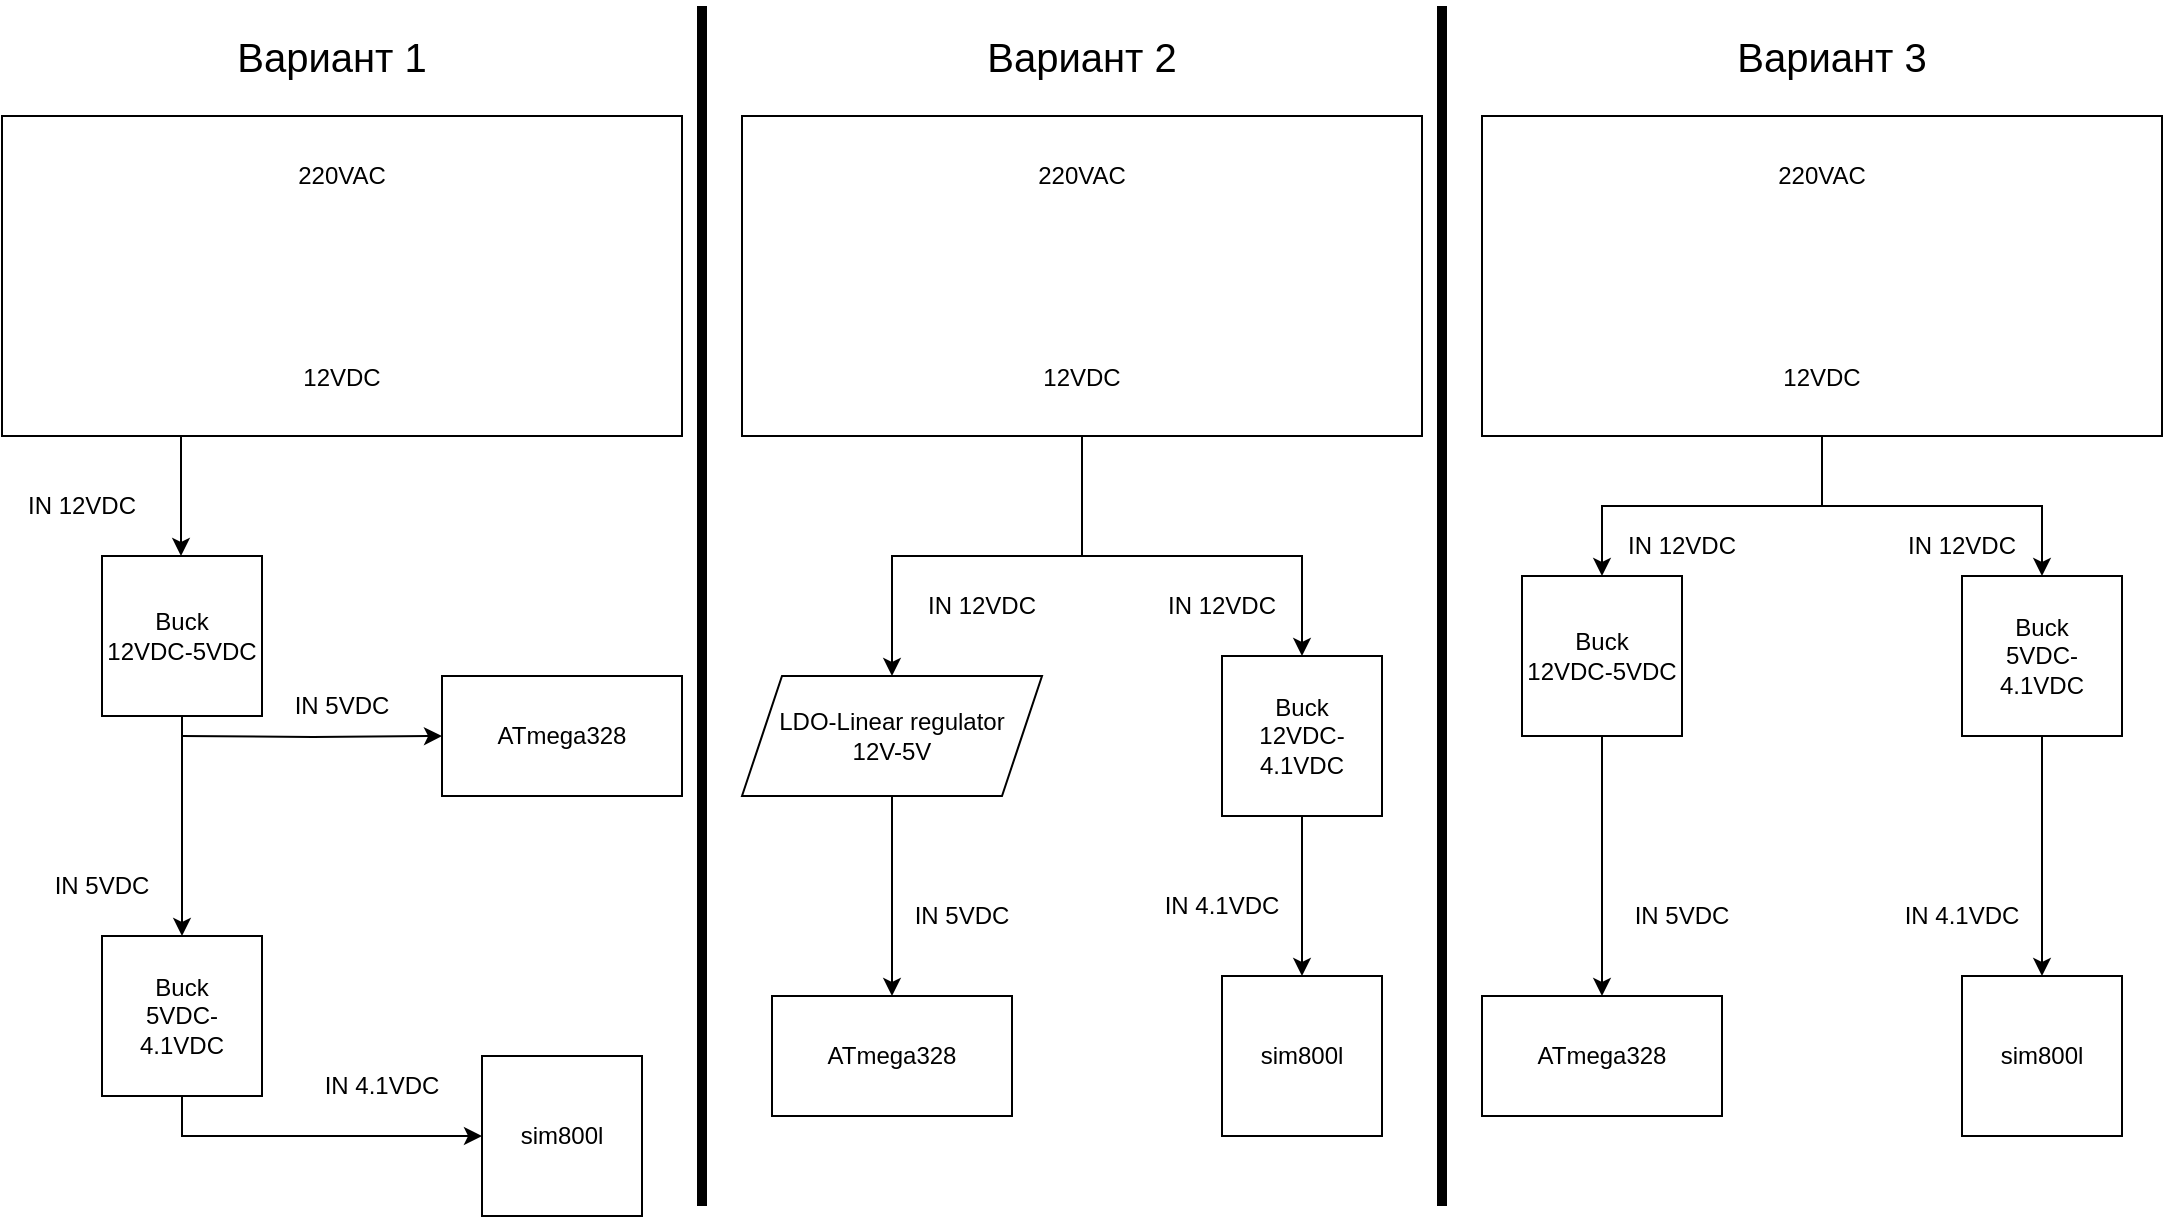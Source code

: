 <mxfile version="26.0.8">
  <diagram name="Page-1" id="Vm4hDieU4LicBKboQY89">
    <mxGraphModel dx="14" dy="638" grid="1" gridSize="10" guides="1" tooltips="1" connect="1" arrows="1" fold="1" page="1" pageScale="1" pageWidth="1100" pageHeight="850" math="0" shadow="0">
      <root>
        <mxCell id="0" />
        <mxCell id="1" parent="0" />
        <mxCell id="bgCyx2XPetGXuK7i7sd4-3" value="ATmega328" style="rounded=0;whiteSpace=wrap;html=1;" vertex="1" parent="1">
          <mxGeometry x="1330" y="435" width="120" height="60" as="geometry" />
        </mxCell>
        <mxCell id="bgCyx2XPetGXuK7i7sd4-4" value="sim800l" style="whiteSpace=wrap;html=1;aspect=fixed;" vertex="1" parent="1">
          <mxGeometry x="1350" y="625" width="80" height="80" as="geometry" />
        </mxCell>
        <mxCell id="bgCyx2XPetGXuK7i7sd4-54" style="edgeStyle=orthogonalEdgeStyle;rounded=0;orthogonalLoop=1;jettySize=auto;html=1;exitX=0.5;exitY=1;exitDx=0;exitDy=0;entryX=0.5;entryY=0;entryDx=0;entryDy=0;" edge="1" parent="1" source="bgCyx2XPetGXuK7i7sd4-7" target="bgCyx2XPetGXuK7i7sd4-9">
          <mxGeometry relative="1" as="geometry" />
        </mxCell>
        <mxCell id="bgCyx2XPetGXuK7i7sd4-55" style="edgeStyle=orthogonalEdgeStyle;rounded=0;orthogonalLoop=1;jettySize=auto;html=1;exitX=0.5;exitY=1;exitDx=0;exitDy=0;entryX=0;entryY=0.5;entryDx=0;entryDy=0;" edge="1" parent="1" target="bgCyx2XPetGXuK7i7sd4-3">
          <mxGeometry relative="1" as="geometry">
            <mxPoint x="1200" y="465" as="sourcePoint" />
            <mxPoint x="1280" y="435" as="targetPoint" />
          </mxGeometry>
        </mxCell>
        <mxCell id="bgCyx2XPetGXuK7i7sd4-7" value="Buck&lt;div&gt;12VDC-5VDC&lt;/div&gt;" style="whiteSpace=wrap;html=1;aspect=fixed;" vertex="1" parent="1">
          <mxGeometry x="1160" y="375" width="80" height="80" as="geometry" />
        </mxCell>
        <mxCell id="bgCyx2XPetGXuK7i7sd4-56" style="edgeStyle=orthogonalEdgeStyle;rounded=0;orthogonalLoop=1;jettySize=auto;html=1;exitX=0.5;exitY=1;exitDx=0;exitDy=0;entryX=0;entryY=0.5;entryDx=0;entryDy=0;" edge="1" parent="1" source="bgCyx2XPetGXuK7i7sd4-9" target="bgCyx2XPetGXuK7i7sd4-4">
          <mxGeometry relative="1" as="geometry" />
        </mxCell>
        <mxCell id="bgCyx2XPetGXuK7i7sd4-9" value="Buck&lt;div&gt;5VDC-4.1VDC&lt;/div&gt;" style="whiteSpace=wrap;html=1;aspect=fixed;" vertex="1" parent="1">
          <mxGeometry x="1160" y="565" width="80" height="80" as="geometry" />
        </mxCell>
        <mxCell id="bgCyx2XPetGXuK7i7sd4-10" value="IN 4.1VDC" style="text;html=1;align=center;verticalAlign=middle;whiteSpace=wrap;rounded=0;" vertex="1" parent="1">
          <mxGeometry x="1270" y="625" width="60" height="30" as="geometry" />
        </mxCell>
        <mxCell id="bgCyx2XPetGXuK7i7sd4-11" value="IN 5VDC" style="text;html=1;align=center;verticalAlign=middle;whiteSpace=wrap;rounded=0;" vertex="1" parent="1">
          <mxGeometry x="1130" y="525" width="60" height="30" as="geometry" />
        </mxCell>
        <mxCell id="bgCyx2XPetGXuK7i7sd4-12" value="IN 12VDC" style="text;html=1;align=center;verticalAlign=middle;whiteSpace=wrap;rounded=0;" vertex="1" parent="1">
          <mxGeometry x="1120" y="335" width="60" height="30" as="geometry" />
        </mxCell>
        <mxCell id="bgCyx2XPetGXuK7i7sd4-13" value="IN 5VDC" style="text;html=1;align=center;verticalAlign=middle;whiteSpace=wrap;rounded=0;" vertex="1" parent="1">
          <mxGeometry x="1250" y="435" width="60" height="30" as="geometry" />
        </mxCell>
        <mxCell id="bgCyx2XPetGXuK7i7sd4-17" value="ATmega328" style="rounded=0;whiteSpace=wrap;html=1;" vertex="1" parent="1">
          <mxGeometry x="1495" y="595" width="120" height="60" as="geometry" />
        </mxCell>
        <mxCell id="bgCyx2XPetGXuK7i7sd4-18" value="sim800l" style="whiteSpace=wrap;html=1;aspect=fixed;" vertex="1" parent="1">
          <mxGeometry x="1720" y="585" width="80" height="80" as="geometry" />
        </mxCell>
        <mxCell id="bgCyx2XPetGXuK7i7sd4-50" style="edgeStyle=orthogonalEdgeStyle;rounded=0;orthogonalLoop=1;jettySize=auto;html=1;exitX=0.5;exitY=1;exitDx=0;exitDy=0;" edge="1" parent="1" source="bgCyx2XPetGXuK7i7sd4-20" target="bgCyx2XPetGXuK7i7sd4-18">
          <mxGeometry relative="1" as="geometry" />
        </mxCell>
        <mxCell id="bgCyx2XPetGXuK7i7sd4-20" value="Buck&lt;div&gt;12VDC-4.1VDC&lt;/div&gt;" style="whiteSpace=wrap;html=1;aspect=fixed;" vertex="1" parent="1">
          <mxGeometry x="1720" y="425" width="80" height="80" as="geometry" />
        </mxCell>
        <mxCell id="bgCyx2XPetGXuK7i7sd4-21" value="IN 4.1VDC" style="text;html=1;align=center;verticalAlign=middle;whiteSpace=wrap;rounded=0;" vertex="1" parent="1">
          <mxGeometry x="1690" y="535" width="60" height="30" as="geometry" />
        </mxCell>
        <mxCell id="bgCyx2XPetGXuK7i7sd4-22" value="IN 5VDC" style="text;html=1;align=center;verticalAlign=middle;whiteSpace=wrap;rounded=0;" vertex="1" parent="1">
          <mxGeometry x="1560" y="540" width="60" height="30" as="geometry" />
        </mxCell>
        <mxCell id="bgCyx2XPetGXuK7i7sd4-49" style="edgeStyle=orthogonalEdgeStyle;rounded=0;orthogonalLoop=1;jettySize=auto;html=1;exitX=0.5;exitY=1;exitDx=0;exitDy=0;entryX=0.5;entryY=0;entryDx=0;entryDy=0;" edge="1" parent="1" source="bgCyx2XPetGXuK7i7sd4-24" target="bgCyx2XPetGXuK7i7sd4-17">
          <mxGeometry relative="1" as="geometry" />
        </mxCell>
        <mxCell id="bgCyx2XPetGXuK7i7sd4-24" value="LDO-Linear regulator&lt;div&gt;12V-5V&lt;/div&gt;" style="shape=parallelogram;perimeter=parallelogramPerimeter;whiteSpace=wrap;html=1;fixedSize=1;" vertex="1" parent="1">
          <mxGeometry x="1480" y="435" width="150" height="60" as="geometry" />
        </mxCell>
        <mxCell id="bgCyx2XPetGXuK7i7sd4-25" value="IN 12VDC" style="text;html=1;align=center;verticalAlign=middle;whiteSpace=wrap;rounded=0;" vertex="1" parent="1">
          <mxGeometry x="1690" y="385" width="60" height="30" as="geometry" />
        </mxCell>
        <mxCell id="bgCyx2XPetGXuK7i7sd4-26" value="IN 12VDC" style="text;html=1;align=center;verticalAlign=middle;whiteSpace=wrap;rounded=0;" vertex="1" parent="1">
          <mxGeometry x="1570" y="385" width="60" height="30" as="geometry" />
        </mxCell>
        <mxCell id="bgCyx2XPetGXuK7i7sd4-30" value="ATmega328" style="rounded=0;whiteSpace=wrap;html=1;" vertex="1" parent="1">
          <mxGeometry x="1850" y="595" width="120" height="60" as="geometry" />
        </mxCell>
        <mxCell id="bgCyx2XPetGXuK7i7sd4-31" value="sim800l" style="whiteSpace=wrap;html=1;aspect=fixed;" vertex="1" parent="1">
          <mxGeometry x="2090" y="585" width="80" height="80" as="geometry" />
        </mxCell>
        <mxCell id="bgCyx2XPetGXuK7i7sd4-47" style="edgeStyle=orthogonalEdgeStyle;rounded=0;orthogonalLoop=1;jettySize=auto;html=1;exitX=0.5;exitY=1;exitDx=0;exitDy=0;entryX=0.5;entryY=0;entryDx=0;entryDy=0;" edge="1" parent="1" source="bgCyx2XPetGXuK7i7sd4-33" target="bgCyx2XPetGXuK7i7sd4-30">
          <mxGeometry relative="1" as="geometry" />
        </mxCell>
        <mxCell id="bgCyx2XPetGXuK7i7sd4-33" value="Buck&lt;div&gt;12VDC-5VDC&lt;/div&gt;" style="whiteSpace=wrap;html=1;aspect=fixed;" vertex="1" parent="1">
          <mxGeometry x="1870" y="385" width="80" height="80" as="geometry" />
        </mxCell>
        <mxCell id="bgCyx2XPetGXuK7i7sd4-48" style="edgeStyle=orthogonalEdgeStyle;rounded=0;orthogonalLoop=1;jettySize=auto;html=1;exitX=0.5;exitY=1;exitDx=0;exitDy=0;entryX=0.5;entryY=0;entryDx=0;entryDy=0;" edge="1" parent="1" source="bgCyx2XPetGXuK7i7sd4-35" target="bgCyx2XPetGXuK7i7sd4-31">
          <mxGeometry relative="1" as="geometry">
            <mxPoint x="2180" y="535" as="targetPoint" />
          </mxGeometry>
        </mxCell>
        <mxCell id="bgCyx2XPetGXuK7i7sd4-35" value="Buck&lt;div&gt;5VDC-4.1VDC&lt;/div&gt;" style="whiteSpace=wrap;html=1;aspect=fixed;" vertex="1" parent="1">
          <mxGeometry x="2090" y="385" width="80" height="80" as="geometry" />
        </mxCell>
        <mxCell id="bgCyx2XPetGXuK7i7sd4-36" value="IN 4.1VDC" style="text;html=1;align=center;verticalAlign=middle;whiteSpace=wrap;rounded=0;" vertex="1" parent="1">
          <mxGeometry x="2060" y="540" width="60" height="30" as="geometry" />
        </mxCell>
        <mxCell id="bgCyx2XPetGXuK7i7sd4-37" value="IN 5VDC" style="text;html=1;align=center;verticalAlign=middle;whiteSpace=wrap;rounded=0;" vertex="1" parent="1">
          <mxGeometry x="1920" y="540" width="60" height="30" as="geometry" />
        </mxCell>
        <mxCell id="bgCyx2XPetGXuK7i7sd4-38" value="IN 12VDC" style="text;html=1;align=center;verticalAlign=middle;whiteSpace=wrap;rounded=0;" vertex="1" parent="1">
          <mxGeometry x="1920" y="355" width="60" height="30" as="geometry" />
        </mxCell>
        <mxCell id="bgCyx2XPetGXuK7i7sd4-39" value="IN 12VDC" style="text;html=1;align=center;verticalAlign=middle;whiteSpace=wrap;rounded=0;" vertex="1" parent="1">
          <mxGeometry x="2060" y="355" width="60" height="30" as="geometry" />
        </mxCell>
        <mxCell id="bgCyx2XPetGXuK7i7sd4-45" style="edgeStyle=orthogonalEdgeStyle;rounded=0;orthogonalLoop=1;jettySize=auto;html=1;exitX=1;exitY=0.5;exitDx=0;exitDy=0;entryX=0.5;entryY=0;entryDx=0;entryDy=0;" edge="1" parent="1" source="bgCyx2XPetGXuK7i7sd4-42" target="bgCyx2XPetGXuK7i7sd4-33">
          <mxGeometry relative="1" as="geometry" />
        </mxCell>
        <mxCell id="bgCyx2XPetGXuK7i7sd4-46" style="edgeStyle=orthogonalEdgeStyle;rounded=0;orthogonalLoop=1;jettySize=auto;html=1;exitX=1;exitY=0.5;exitDx=0;exitDy=0;" edge="1" parent="1" source="bgCyx2XPetGXuK7i7sd4-42" target="bgCyx2XPetGXuK7i7sd4-35">
          <mxGeometry relative="1" as="geometry" />
        </mxCell>
        <mxCell id="bgCyx2XPetGXuK7i7sd4-42" value="&lt;div&gt;220VAC&lt;/div&gt;&lt;div&gt;&lt;br&gt;&lt;/div&gt;&lt;div&gt;&lt;br&gt;&lt;/div&gt;&lt;div&gt;&lt;br&gt;&lt;/div&gt;&lt;div&gt;&lt;br&gt;&lt;/div&gt;&lt;div&gt;&lt;br&gt;&lt;/div&gt;&lt;div&gt;&lt;br&gt;&lt;/div&gt;&lt;div&gt;12VDC&lt;/div&gt;" style="rounded=0;whiteSpace=wrap;html=1;direction=south;" vertex="1" parent="1">
          <mxGeometry x="1850" y="155" width="340" height="160" as="geometry" />
        </mxCell>
        <mxCell id="bgCyx2XPetGXuK7i7sd4-57" style="edgeStyle=orthogonalEdgeStyle;rounded=0;orthogonalLoop=1;jettySize=auto;html=1;" edge="1" parent="1">
          <mxGeometry relative="1" as="geometry">
            <mxPoint x="1199.5" y="315" as="sourcePoint" />
            <mxPoint x="1199.5" y="375" as="targetPoint" />
            <Array as="points">
              <mxPoint x="1199.5" y="345" />
              <mxPoint x="1199.5" y="345" />
            </Array>
          </mxGeometry>
        </mxCell>
        <mxCell id="bgCyx2XPetGXuK7i7sd4-43" value="&lt;div&gt;220VAC&lt;/div&gt;&lt;div&gt;&lt;br&gt;&lt;/div&gt;&lt;div&gt;&lt;br&gt;&lt;/div&gt;&lt;div&gt;&lt;br&gt;&lt;/div&gt;&lt;div&gt;&lt;br&gt;&lt;/div&gt;&lt;div&gt;&lt;br&gt;&lt;/div&gt;&lt;div&gt;&lt;br&gt;&lt;/div&gt;&lt;div&gt;12VDC&lt;/div&gt;" style="rounded=0;whiteSpace=wrap;html=1;direction=south;" vertex="1" parent="1">
          <mxGeometry x="1110" y="155" width="340" height="160" as="geometry" />
        </mxCell>
        <mxCell id="bgCyx2XPetGXuK7i7sd4-51" style="edgeStyle=orthogonalEdgeStyle;rounded=0;orthogonalLoop=1;jettySize=auto;html=1;exitX=1;exitY=0.5;exitDx=0;exitDy=0;entryX=0.5;entryY=0;entryDx=0;entryDy=0;" edge="1" parent="1" source="bgCyx2XPetGXuK7i7sd4-44" target="bgCyx2XPetGXuK7i7sd4-24">
          <mxGeometry relative="1" as="geometry">
            <Array as="points">
              <mxPoint x="1650" y="375" />
              <mxPoint x="1555" y="375" />
            </Array>
          </mxGeometry>
        </mxCell>
        <mxCell id="bgCyx2XPetGXuK7i7sd4-52" style="edgeStyle=orthogonalEdgeStyle;rounded=0;orthogonalLoop=1;jettySize=auto;html=1;exitX=1;exitY=0.5;exitDx=0;exitDy=0;entryX=0.5;entryY=0;entryDx=0;entryDy=0;" edge="1" parent="1" source="bgCyx2XPetGXuK7i7sd4-44" target="bgCyx2XPetGXuK7i7sd4-20">
          <mxGeometry relative="1" as="geometry">
            <Array as="points">
              <mxPoint x="1650" y="375" />
              <mxPoint x="1760" y="375" />
            </Array>
          </mxGeometry>
        </mxCell>
        <mxCell id="bgCyx2XPetGXuK7i7sd4-44" value="&lt;div&gt;220VAC&lt;/div&gt;&lt;div&gt;&lt;br&gt;&lt;/div&gt;&lt;div&gt;&lt;br&gt;&lt;/div&gt;&lt;div&gt;&lt;br&gt;&lt;/div&gt;&lt;div&gt;&lt;br&gt;&lt;/div&gt;&lt;div&gt;&lt;br&gt;&lt;/div&gt;&lt;div&gt;&lt;br&gt;&lt;/div&gt;&lt;div&gt;12VDC&lt;/div&gt;" style="rounded=0;whiteSpace=wrap;html=1;direction=south;" vertex="1" parent="1">
          <mxGeometry x="1480" y="155" width="340" height="160" as="geometry" />
        </mxCell>
        <mxCell id="bgCyx2XPetGXuK7i7sd4-58" value="" style="endArrow=none;html=1;rounded=0;strokeWidth=5;" edge="1" parent="1">
          <mxGeometry width="50" height="50" relative="1" as="geometry">
            <mxPoint x="1460" y="700" as="sourcePoint" />
            <mxPoint x="1460" y="100" as="targetPoint" />
          </mxGeometry>
        </mxCell>
        <mxCell id="bgCyx2XPetGXuK7i7sd4-59" value="" style="endArrow=none;html=1;rounded=0;strokeWidth=5;" edge="1" parent="1">
          <mxGeometry width="50" height="50" relative="1" as="geometry">
            <mxPoint x="1830" y="700" as="sourcePoint" />
            <mxPoint x="1830" y="100" as="targetPoint" />
          </mxGeometry>
        </mxCell>
        <mxCell id="bgCyx2XPetGXuK7i7sd4-60" value="&lt;font style=&quot;font-size: 20px;&quot;&gt;Вариант 1&lt;/font&gt;" style="text;html=1;align=center;verticalAlign=middle;whiteSpace=wrap;rounded=0;" vertex="1" parent="1">
          <mxGeometry x="1210" y="110" width="130" height="30" as="geometry" />
        </mxCell>
        <mxCell id="bgCyx2XPetGXuK7i7sd4-61" value="&lt;font style=&quot;font-size: 20px;&quot;&gt;Вариант 2&lt;/font&gt;" style="text;html=1;align=center;verticalAlign=middle;whiteSpace=wrap;rounded=0;" vertex="1" parent="1">
          <mxGeometry x="1585" y="110" width="130" height="30" as="geometry" />
        </mxCell>
        <mxCell id="bgCyx2XPetGXuK7i7sd4-62" value="&lt;font style=&quot;font-size: 20px;&quot;&gt;Вариант 3&lt;/font&gt;" style="text;html=1;align=center;verticalAlign=middle;whiteSpace=wrap;rounded=0;" vertex="1" parent="1">
          <mxGeometry x="1960" y="110" width="130" height="30" as="geometry" />
        </mxCell>
      </root>
    </mxGraphModel>
  </diagram>
</mxfile>
